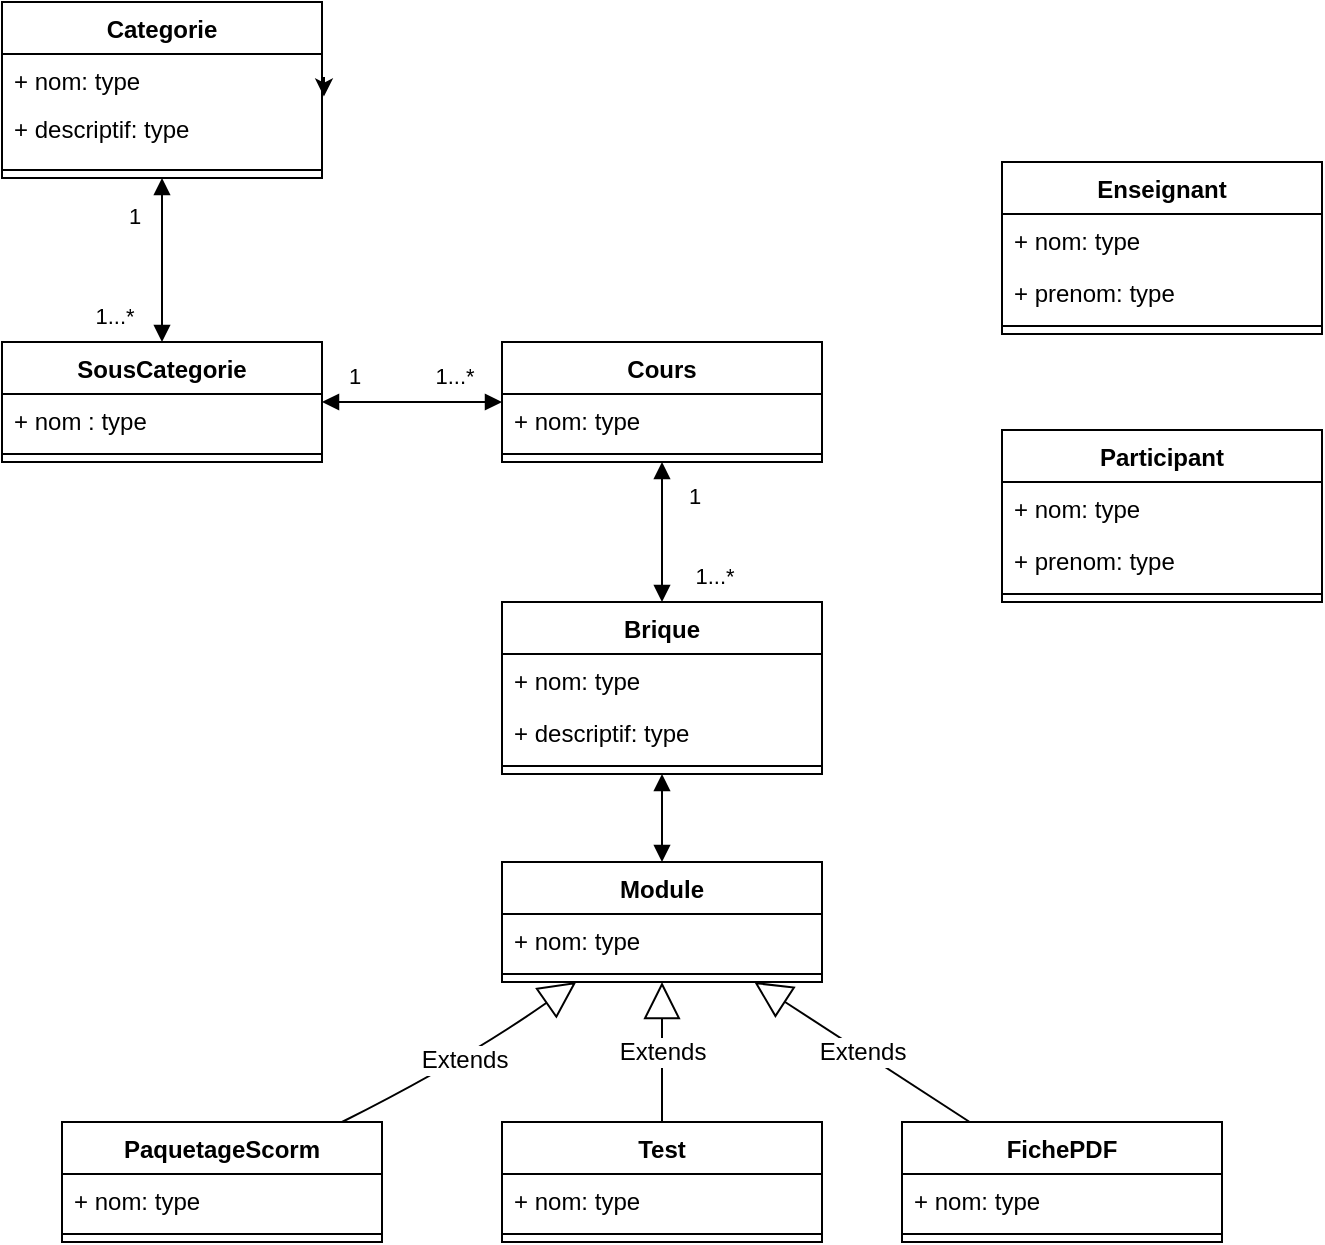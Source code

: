 <mxfile version="24.6.5" type="github">
  <diagram name="Page-1" id="5P17vd139ssyQPTO0akO">
    <mxGraphModel dx="2074" dy="1106" grid="1" gridSize="10" guides="1" tooltips="1" connect="1" arrows="1" fold="1" page="1" pageScale="1" pageWidth="827" pageHeight="1169" math="0" shadow="0">
      <root>
        <mxCell id="0" />
        <mxCell id="1" parent="0" />
        <mxCell id="EZ8QYeV8vMr4wba3S9Pj-7" value="Categorie" style="swimlane;fontStyle=1;align=center;verticalAlign=top;childLayout=stackLayout;horizontal=1;startSize=26;horizontalStack=0;resizeParent=1;resizeParentMax=0;resizeLast=0;collapsible=1;marginBottom=0;whiteSpace=wrap;html=1;" parent="1" vertex="1">
          <mxGeometry x="30" y="20" width="160" height="88" as="geometry" />
        </mxCell>
        <mxCell id="EZ8QYeV8vMr4wba3S9Pj-8" value="+ nom: type" style="text;strokeColor=none;fillColor=none;align=left;verticalAlign=top;spacingLeft=4;spacingRight=4;overflow=hidden;rotatable=0;points=[[0,0.5],[1,0.5]];portConstraint=eastwest;whiteSpace=wrap;html=1;" parent="EZ8QYeV8vMr4wba3S9Pj-7" vertex="1">
          <mxGeometry y="26" width="160" height="24" as="geometry" />
        </mxCell>
        <mxCell id="EZ8QYeV8vMr4wba3S9Pj-25" value="+ descriptif: type" style="text;strokeColor=none;fillColor=none;align=left;verticalAlign=top;spacingLeft=4;spacingRight=4;overflow=hidden;rotatable=0;points=[[0,0.5],[1,0.5]];portConstraint=eastwest;whiteSpace=wrap;html=1;" parent="EZ8QYeV8vMr4wba3S9Pj-7" vertex="1">
          <mxGeometry y="50" width="160" height="30" as="geometry" />
        </mxCell>
        <mxCell id="EZ8QYeV8vMr4wba3S9Pj-9" value="" style="line;strokeWidth=1;fillColor=none;align=left;verticalAlign=middle;spacingTop=-1;spacingLeft=3;spacingRight=3;rotatable=0;labelPosition=right;points=[];portConstraint=eastwest;strokeColor=inherit;" parent="EZ8QYeV8vMr4wba3S9Pj-7" vertex="1">
          <mxGeometry y="80" width="160" height="8" as="geometry" />
        </mxCell>
        <mxCell id="EZ8QYeV8vMr4wba3S9Pj-23" style="edgeStyle=orthogonalEdgeStyle;rounded=0;orthogonalLoop=1;jettySize=auto;html=1;exitX=1;exitY=0.5;exitDx=0;exitDy=0;entryX=1.006;entryY=0.886;entryDx=0;entryDy=0;entryPerimeter=0;" parent="EZ8QYeV8vMr4wba3S9Pj-7" source="EZ8QYeV8vMr4wba3S9Pj-8" target="EZ8QYeV8vMr4wba3S9Pj-8" edge="1">
          <mxGeometry relative="1" as="geometry" />
        </mxCell>
        <mxCell id="EZ8QYeV8vMr4wba3S9Pj-11" value="SousCategorie" style="swimlane;fontStyle=1;align=center;verticalAlign=top;childLayout=stackLayout;horizontal=1;startSize=26;horizontalStack=0;resizeParent=1;resizeParentMax=0;resizeLast=0;collapsible=1;marginBottom=0;whiteSpace=wrap;html=1;" parent="1" vertex="1">
          <mxGeometry x="30" y="190" width="160" height="60" as="geometry" />
        </mxCell>
        <mxCell id="EZ8QYeV8vMr4wba3S9Pj-12" value="+ nom : type" style="text;strokeColor=none;fillColor=none;align=left;verticalAlign=top;spacingLeft=4;spacingRight=4;overflow=hidden;rotatable=0;points=[[0,0.5],[1,0.5]];portConstraint=eastwest;whiteSpace=wrap;html=1;" parent="EZ8QYeV8vMr4wba3S9Pj-11" vertex="1">
          <mxGeometry y="26" width="160" height="26" as="geometry" />
        </mxCell>
        <mxCell id="EZ8QYeV8vMr4wba3S9Pj-13" value="" style="line;strokeWidth=1;fillColor=none;align=left;verticalAlign=middle;spacingTop=-1;spacingLeft=3;spacingRight=3;rotatable=0;labelPosition=right;points=[];portConstraint=eastwest;strokeColor=inherit;" parent="EZ8QYeV8vMr4wba3S9Pj-11" vertex="1">
          <mxGeometry y="52" width="160" height="8" as="geometry" />
        </mxCell>
        <mxCell id="EZ8QYeV8vMr4wba3S9Pj-15" value="Cours" style="swimlane;fontStyle=1;align=center;verticalAlign=top;childLayout=stackLayout;horizontal=1;startSize=26;horizontalStack=0;resizeParent=1;resizeParentMax=0;resizeLast=0;collapsible=1;marginBottom=0;whiteSpace=wrap;html=1;" parent="1" vertex="1">
          <mxGeometry x="280" y="190" width="160" height="60" as="geometry" />
        </mxCell>
        <mxCell id="EZ8QYeV8vMr4wba3S9Pj-16" value="+ nom: type" style="text;strokeColor=none;fillColor=none;align=left;verticalAlign=top;spacingLeft=4;spacingRight=4;overflow=hidden;rotatable=0;points=[[0,0.5],[1,0.5]];portConstraint=eastwest;whiteSpace=wrap;html=1;" parent="EZ8QYeV8vMr4wba3S9Pj-15" vertex="1">
          <mxGeometry y="26" width="160" height="26" as="geometry" />
        </mxCell>
        <mxCell id="EZ8QYeV8vMr4wba3S9Pj-17" value="" style="line;strokeWidth=1;fillColor=none;align=left;verticalAlign=middle;spacingTop=-1;spacingLeft=3;spacingRight=3;rotatable=0;labelPosition=right;points=[];portConstraint=eastwest;strokeColor=inherit;" parent="EZ8QYeV8vMr4wba3S9Pj-15" vertex="1">
          <mxGeometry y="52" width="160" height="8" as="geometry" />
        </mxCell>
        <mxCell id="EZ8QYeV8vMr4wba3S9Pj-19" value="Module" style="swimlane;fontStyle=1;align=center;verticalAlign=top;childLayout=stackLayout;horizontal=1;startSize=26;horizontalStack=0;resizeParent=1;resizeParentMax=0;resizeLast=0;collapsible=1;marginBottom=0;whiteSpace=wrap;html=1;" parent="1" vertex="1">
          <mxGeometry x="280" y="450" width="160" height="60" as="geometry" />
        </mxCell>
        <mxCell id="EZ8QYeV8vMr4wba3S9Pj-20" value="+ nom: type" style="text;strokeColor=none;fillColor=none;align=left;verticalAlign=top;spacingLeft=4;spacingRight=4;overflow=hidden;rotatable=0;points=[[0,0.5],[1,0.5]];portConstraint=eastwest;whiteSpace=wrap;html=1;" parent="EZ8QYeV8vMr4wba3S9Pj-19" vertex="1">
          <mxGeometry y="26" width="160" height="26" as="geometry" />
        </mxCell>
        <mxCell id="EZ8QYeV8vMr4wba3S9Pj-21" value="" style="line;strokeWidth=1;fillColor=none;align=left;verticalAlign=middle;spacingTop=-1;spacingLeft=3;spacingRight=3;rotatable=0;labelPosition=right;points=[];portConstraint=eastwest;strokeColor=inherit;" parent="EZ8QYeV8vMr4wba3S9Pj-19" vertex="1">
          <mxGeometry y="52" width="160" height="8" as="geometry" />
        </mxCell>
        <mxCell id="EZ8QYeV8vMr4wba3S9Pj-34" value="Enseignant" style="swimlane;fontStyle=1;align=center;verticalAlign=top;childLayout=stackLayout;horizontal=1;startSize=26;horizontalStack=0;resizeParent=1;resizeParentMax=0;resizeLast=0;collapsible=1;marginBottom=0;whiteSpace=wrap;html=1;" parent="1" vertex="1">
          <mxGeometry x="530" y="100" width="160" height="86" as="geometry" />
        </mxCell>
        <mxCell id="EZ8QYeV8vMr4wba3S9Pj-35" value="+ nom: type" style="text;strokeColor=none;fillColor=none;align=left;verticalAlign=top;spacingLeft=4;spacingRight=4;overflow=hidden;rotatable=0;points=[[0,0.5],[1,0.5]];portConstraint=eastwest;whiteSpace=wrap;html=1;" parent="EZ8QYeV8vMr4wba3S9Pj-34" vertex="1">
          <mxGeometry y="26" width="160" height="26" as="geometry" />
        </mxCell>
        <mxCell id="EZ8QYeV8vMr4wba3S9Pj-41" value="+ prenom: type" style="text;strokeColor=none;fillColor=none;align=left;verticalAlign=top;spacingLeft=4;spacingRight=4;overflow=hidden;rotatable=0;points=[[0,0.5],[1,0.5]];portConstraint=eastwest;whiteSpace=wrap;html=1;" parent="EZ8QYeV8vMr4wba3S9Pj-34" vertex="1">
          <mxGeometry y="52" width="160" height="26" as="geometry" />
        </mxCell>
        <mxCell id="EZ8QYeV8vMr4wba3S9Pj-36" value="" style="line;strokeWidth=1;fillColor=none;align=left;verticalAlign=middle;spacingTop=-1;spacingLeft=3;spacingRight=3;rotatable=0;labelPosition=right;points=[];portConstraint=eastwest;strokeColor=inherit;" parent="EZ8QYeV8vMr4wba3S9Pj-34" vertex="1">
          <mxGeometry y="78" width="160" height="8" as="geometry" />
        </mxCell>
        <mxCell id="EZ8QYeV8vMr4wba3S9Pj-37" value="Participant" style="swimlane;fontStyle=1;align=center;verticalAlign=top;childLayout=stackLayout;horizontal=1;startSize=26;horizontalStack=0;resizeParent=1;resizeParentMax=0;resizeLast=0;collapsible=1;marginBottom=0;whiteSpace=wrap;html=1;" parent="1" vertex="1">
          <mxGeometry x="530" y="234" width="160" height="86" as="geometry" />
        </mxCell>
        <mxCell id="EZ8QYeV8vMr4wba3S9Pj-38" value="+ nom: type" style="text;strokeColor=none;fillColor=none;align=left;verticalAlign=top;spacingLeft=4;spacingRight=4;overflow=hidden;rotatable=0;points=[[0,0.5],[1,0.5]];portConstraint=eastwest;whiteSpace=wrap;html=1;" parent="EZ8QYeV8vMr4wba3S9Pj-37" vertex="1">
          <mxGeometry y="26" width="160" height="26" as="geometry" />
        </mxCell>
        <mxCell id="EZ8QYeV8vMr4wba3S9Pj-40" value="+ prenom: type" style="text;strokeColor=none;fillColor=none;align=left;verticalAlign=top;spacingLeft=4;spacingRight=4;overflow=hidden;rotatable=0;points=[[0,0.5],[1,0.5]];portConstraint=eastwest;whiteSpace=wrap;html=1;" parent="EZ8QYeV8vMr4wba3S9Pj-37" vertex="1">
          <mxGeometry y="52" width="160" height="26" as="geometry" />
        </mxCell>
        <mxCell id="EZ8QYeV8vMr4wba3S9Pj-39" value="" style="line;strokeWidth=1;fillColor=none;align=left;verticalAlign=middle;spacingTop=-1;spacingLeft=3;spacingRight=3;rotatable=0;labelPosition=right;points=[];portConstraint=eastwest;strokeColor=inherit;" parent="EZ8QYeV8vMr4wba3S9Pj-37" vertex="1">
          <mxGeometry y="78" width="160" height="8" as="geometry" />
        </mxCell>
        <mxCell id="-K7vnL6-wSlP9s5uppRU-3" value="Extends" style="endArrow=block;endSize=16;endFill=0;html=1;rounded=0;fontSize=12;curved=1;" parent="1" source="-K7vnL6-wSlP9s5uppRU-4" target="EZ8QYeV8vMr4wba3S9Pj-19" edge="1">
          <mxGeometry width="160" relative="1" as="geometry">
            <mxPoint x="110" y="520" as="sourcePoint" />
            <mxPoint x="180" y="530" as="targetPoint" />
            <Array as="points">
              <mxPoint x="260" y="550" />
            </Array>
          </mxGeometry>
        </mxCell>
        <mxCell id="-K7vnL6-wSlP9s5uppRU-4" value="PaquetageScorm" style="swimlane;fontStyle=1;align=center;verticalAlign=top;childLayout=stackLayout;horizontal=1;startSize=26;horizontalStack=0;resizeParent=1;resizeParentMax=0;resizeLast=0;collapsible=1;marginBottom=0;whiteSpace=wrap;html=1;" parent="1" vertex="1">
          <mxGeometry x="60" y="580" width="160" height="60" as="geometry" />
        </mxCell>
        <mxCell id="-K7vnL6-wSlP9s5uppRU-5" value="+ nom: type" style="text;strokeColor=none;fillColor=none;align=left;verticalAlign=top;spacingLeft=4;spacingRight=4;overflow=hidden;rotatable=0;points=[[0,0.5],[1,0.5]];portConstraint=eastwest;whiteSpace=wrap;html=1;" parent="-K7vnL6-wSlP9s5uppRU-4" vertex="1">
          <mxGeometry y="26" width="160" height="26" as="geometry" />
        </mxCell>
        <mxCell id="-K7vnL6-wSlP9s5uppRU-6" value="" style="line;strokeWidth=1;fillColor=none;align=left;verticalAlign=middle;spacingTop=-1;spacingLeft=3;spacingRight=3;rotatable=0;labelPosition=right;points=[];portConstraint=eastwest;strokeColor=inherit;" parent="-K7vnL6-wSlP9s5uppRU-4" vertex="1">
          <mxGeometry y="52" width="160" height="8" as="geometry" />
        </mxCell>
        <mxCell id="-K7vnL6-wSlP9s5uppRU-7" value="Brique" style="swimlane;fontStyle=1;align=center;verticalAlign=top;childLayout=stackLayout;horizontal=1;startSize=26;horizontalStack=0;resizeParent=1;resizeParentMax=0;resizeLast=0;collapsible=1;marginBottom=0;whiteSpace=wrap;html=1;" parent="1" vertex="1">
          <mxGeometry x="280" y="320" width="160" height="86" as="geometry" />
        </mxCell>
        <mxCell id="-K7vnL6-wSlP9s5uppRU-8" value="+ nom: type" style="text;strokeColor=none;fillColor=none;align=left;verticalAlign=top;spacingLeft=4;spacingRight=4;overflow=hidden;rotatable=0;points=[[0,0.5],[1,0.5]];portConstraint=eastwest;whiteSpace=wrap;html=1;" parent="-K7vnL6-wSlP9s5uppRU-7" vertex="1">
          <mxGeometry y="26" width="160" height="26" as="geometry" />
        </mxCell>
        <mxCell id="KC3h4wBFVwhN8VuMk0js-12" value="&lt;font style=&quot;vertical-align: inherit;&quot;&gt;&lt;font style=&quot;vertical-align: inherit;&quot;&gt;+ descriptif: type&lt;/font&gt;&lt;/font&gt;" style="text;strokeColor=none;fillColor=none;align=left;verticalAlign=top;spacingLeft=4;spacingRight=4;overflow=hidden;rotatable=0;points=[[0,0.5],[1,0.5]];portConstraint=eastwest;whiteSpace=wrap;html=1;" vertex="1" parent="-K7vnL6-wSlP9s5uppRU-7">
          <mxGeometry y="52" width="160" height="26" as="geometry" />
        </mxCell>
        <mxCell id="-K7vnL6-wSlP9s5uppRU-9" value="" style="line;strokeWidth=1;fillColor=none;align=left;verticalAlign=middle;spacingTop=-1;spacingLeft=3;spacingRight=3;rotatable=0;labelPosition=right;points=[];portConstraint=eastwest;strokeColor=inherit;" parent="-K7vnL6-wSlP9s5uppRU-7" vertex="1">
          <mxGeometry y="78" width="160" height="8" as="geometry" />
        </mxCell>
        <mxCell id="-K7vnL6-wSlP9s5uppRU-12" value="Extends" style="endArrow=block;endSize=16;endFill=0;html=1;rounded=0;fontSize=12;curved=1;" parent="1" source="-K7vnL6-wSlP9s5uppRU-13" target="EZ8QYeV8vMr4wba3S9Pj-19" edge="1">
          <mxGeometry width="160" relative="1" as="geometry">
            <mxPoint x="408" y="520" as="sourcePoint" />
            <mxPoint x="400" y="550" as="targetPoint" />
          </mxGeometry>
        </mxCell>
        <mxCell id="-K7vnL6-wSlP9s5uppRU-13" value="&lt;font style=&quot;vertical-align: inherit;&quot;&gt;&lt;font style=&quot;vertical-align: inherit;&quot;&gt;Test&lt;/font&gt;&lt;/font&gt;" style="swimlane;fontStyle=1;align=center;verticalAlign=top;childLayout=stackLayout;horizontal=1;startSize=26;horizontalStack=0;resizeParent=1;resizeParentMax=0;resizeLast=0;collapsible=1;marginBottom=0;whiteSpace=wrap;html=1;" parent="1" vertex="1">
          <mxGeometry x="280" y="580" width="160" height="60" as="geometry" />
        </mxCell>
        <mxCell id="-K7vnL6-wSlP9s5uppRU-14" value="+ nom: type" style="text;strokeColor=none;fillColor=none;align=left;verticalAlign=top;spacingLeft=4;spacingRight=4;overflow=hidden;rotatable=0;points=[[0,0.5],[1,0.5]];portConstraint=eastwest;whiteSpace=wrap;html=1;" parent="-K7vnL6-wSlP9s5uppRU-13" vertex="1">
          <mxGeometry y="26" width="160" height="26" as="geometry" />
        </mxCell>
        <mxCell id="-K7vnL6-wSlP9s5uppRU-15" value="" style="line;strokeWidth=1;fillColor=none;align=left;verticalAlign=middle;spacingTop=-1;spacingLeft=3;spacingRight=3;rotatable=0;labelPosition=right;points=[];portConstraint=eastwest;strokeColor=inherit;" parent="-K7vnL6-wSlP9s5uppRU-13" vertex="1">
          <mxGeometry y="52" width="160" height="8" as="geometry" />
        </mxCell>
        <mxCell id="-K7vnL6-wSlP9s5uppRU-16" value="&lt;font style=&quot;vertical-align: inherit;&quot;&gt;&lt;font style=&quot;vertical-align: inherit;&quot;&gt;&lt;font style=&quot;vertical-align: inherit;&quot;&gt;&lt;font style=&quot;vertical-align: inherit;&quot;&gt;FichePDF&lt;/font&gt;&lt;/font&gt;&lt;/font&gt;&lt;/font&gt;" style="swimlane;fontStyle=1;align=center;verticalAlign=top;childLayout=stackLayout;horizontal=1;startSize=26;horizontalStack=0;resizeParent=1;resizeParentMax=0;resizeLast=0;collapsible=1;marginBottom=0;whiteSpace=wrap;html=1;" parent="1" vertex="1">
          <mxGeometry x="480" y="580" width="160" height="60" as="geometry" />
        </mxCell>
        <mxCell id="-K7vnL6-wSlP9s5uppRU-17" value="+ nom: type" style="text;strokeColor=none;fillColor=none;align=left;verticalAlign=top;spacingLeft=4;spacingRight=4;overflow=hidden;rotatable=0;points=[[0,0.5],[1,0.5]];portConstraint=eastwest;whiteSpace=wrap;html=1;" parent="-K7vnL6-wSlP9s5uppRU-16" vertex="1">
          <mxGeometry y="26" width="160" height="26" as="geometry" />
        </mxCell>
        <mxCell id="-K7vnL6-wSlP9s5uppRU-18" value="" style="line;strokeWidth=1;fillColor=none;align=left;verticalAlign=middle;spacingTop=-1;spacingLeft=3;spacingRight=3;rotatable=0;labelPosition=right;points=[];portConstraint=eastwest;strokeColor=inherit;" parent="-K7vnL6-wSlP9s5uppRU-16" vertex="1">
          <mxGeometry y="52" width="160" height="8" as="geometry" />
        </mxCell>
        <mxCell id="-K7vnL6-wSlP9s5uppRU-19" value="Extends" style="endArrow=block;endSize=16;endFill=0;html=1;rounded=0;fontSize=12;curved=1;" parent="1" source="-K7vnL6-wSlP9s5uppRU-16" target="EZ8QYeV8vMr4wba3S9Pj-19" edge="1">
          <mxGeometry width="160" relative="1" as="geometry">
            <mxPoint x="480" y="480" as="sourcePoint" />
            <mxPoint x="550" y="540" as="targetPoint" />
          </mxGeometry>
        </mxCell>
        <mxCell id="KC3h4wBFVwhN8VuMk0js-1" value="" style="endArrow=block;startArrow=block;endFill=1;startFill=1;html=1;rounded=0;" edge="1" parent="1" source="-K7vnL6-wSlP9s5uppRU-7" target="EZ8QYeV8vMr4wba3S9Pj-19">
          <mxGeometry width="160" relative="1" as="geometry">
            <mxPoint x="520" y="450" as="sourcePoint" />
            <mxPoint x="680" y="450" as="targetPoint" />
          </mxGeometry>
        </mxCell>
        <mxCell id="KC3h4wBFVwhN8VuMk0js-2" value="" style="endArrow=block;startArrow=block;endFill=1;startFill=1;html=1;rounded=0;" edge="1" parent="1" source="EZ8QYeV8vMr4wba3S9Pj-7" target="EZ8QYeV8vMr4wba3S9Pj-11">
          <mxGeometry width="160" relative="1" as="geometry">
            <mxPoint x="290" y="120" as="sourcePoint" />
            <mxPoint x="450" y="120" as="targetPoint" />
          </mxGeometry>
        </mxCell>
        <mxCell id="KC3h4wBFVwhN8VuMk0js-3" value="" style="endArrow=block;startArrow=block;endFill=1;startFill=1;html=1;rounded=0;" edge="1" parent="1" source="EZ8QYeV8vMr4wba3S9Pj-15" target="EZ8QYeV8vMr4wba3S9Pj-11">
          <mxGeometry width="160" relative="1" as="geometry">
            <mxPoint x="120" y="118" as="sourcePoint" />
            <mxPoint x="120" y="200" as="targetPoint" />
            <Array as="points" />
          </mxGeometry>
        </mxCell>
        <mxCell id="KC3h4wBFVwhN8VuMk0js-4" value="" style="endArrow=block;startArrow=block;endFill=1;startFill=1;html=1;rounded=0;" edge="1" parent="1" source="-K7vnL6-wSlP9s5uppRU-7" target="EZ8QYeV8vMr4wba3S9Pj-15">
          <mxGeometry width="160" relative="1" as="geometry">
            <mxPoint x="260" y="300" as="sourcePoint" />
            <mxPoint x="170" y="300" as="targetPoint" />
            <Array as="points" />
          </mxGeometry>
        </mxCell>
        <mxCell id="KC3h4wBFVwhN8VuMk0js-6" value="&lt;font style=&quot;vertical-align: inherit;&quot;&gt;&lt;font style=&quot;vertical-align: inherit;&quot;&gt;&lt;font style=&quot;vertical-align: inherit;&quot;&gt;&lt;font style=&quot;vertical-align: inherit;&quot;&gt;1&lt;/font&gt;&lt;/font&gt;&lt;/font&gt;&lt;/font&gt;" style="edgeLabel;html=1;align=center;verticalAlign=middle;resizable=0;points=[];" vertex="1" connectable="0" parent="1">
          <mxGeometry x="70" y="120" as="geometry">
            <mxPoint x="26" y="7" as="offset" />
          </mxGeometry>
        </mxCell>
        <mxCell id="KC3h4wBFVwhN8VuMk0js-7" value="&lt;font style=&quot;vertical-align: inherit;&quot;&gt;&lt;font style=&quot;vertical-align: inherit;&quot;&gt;&lt;font style=&quot;vertical-align: inherit;&quot;&gt;&lt;font style=&quot;vertical-align: inherit;&quot;&gt;&lt;font style=&quot;vertical-align: inherit;&quot;&gt;&lt;font style=&quot;vertical-align: inherit;&quot;&gt;1...*&lt;/font&gt;&lt;/font&gt;&lt;/font&gt;&lt;/font&gt;&lt;/font&gt;&lt;/font&gt;" style="edgeLabel;html=1;align=center;verticalAlign=middle;resizable=0;points=[];" vertex="1" connectable="0" parent="1">
          <mxGeometry x="60" y="170" as="geometry">
            <mxPoint x="26" y="7" as="offset" />
          </mxGeometry>
        </mxCell>
        <mxCell id="KC3h4wBFVwhN8VuMk0js-8" value="&lt;font style=&quot;vertical-align: inherit;&quot;&gt;&lt;font style=&quot;vertical-align: inherit;&quot;&gt;&lt;font style=&quot;vertical-align: inherit;&quot;&gt;&lt;font style=&quot;vertical-align: inherit;&quot;&gt;1&lt;/font&gt;&lt;/font&gt;&lt;/font&gt;&lt;/font&gt;" style="edgeLabel;html=1;align=center;verticalAlign=middle;resizable=0;points=[];" vertex="1" connectable="0" parent="1">
          <mxGeometry x="180" y="200" as="geometry">
            <mxPoint x="26" y="7" as="offset" />
          </mxGeometry>
        </mxCell>
        <mxCell id="KC3h4wBFVwhN8VuMk0js-9" value="&lt;font style=&quot;vertical-align: inherit;&quot;&gt;&lt;font style=&quot;vertical-align: inherit;&quot;&gt;&lt;font style=&quot;vertical-align: inherit;&quot;&gt;&lt;font style=&quot;vertical-align: inherit;&quot;&gt;&lt;font style=&quot;vertical-align: inherit;&quot;&gt;&lt;font style=&quot;vertical-align: inherit;&quot;&gt;1...*&lt;/font&gt;&lt;/font&gt;&lt;/font&gt;&lt;/font&gt;&lt;/font&gt;&lt;/font&gt;" style="edgeLabel;html=1;align=center;verticalAlign=middle;resizable=0;points=[];" vertex="1" connectable="0" parent="1">
          <mxGeometry x="230" y="200" as="geometry">
            <mxPoint x="26" y="7" as="offset" />
          </mxGeometry>
        </mxCell>
        <mxCell id="KC3h4wBFVwhN8VuMk0js-10" value="&lt;font style=&quot;vertical-align: inherit;&quot;&gt;&lt;font style=&quot;vertical-align: inherit;&quot;&gt;&lt;font style=&quot;vertical-align: inherit;&quot;&gt;&lt;font style=&quot;vertical-align: inherit;&quot;&gt;1&lt;/font&gt;&lt;/font&gt;&lt;/font&gt;&lt;/font&gt;" style="edgeLabel;html=1;align=center;verticalAlign=middle;resizable=0;points=[];" vertex="1" connectable="0" parent="1">
          <mxGeometry x="350" y="260" as="geometry">
            <mxPoint x="26" y="7" as="offset" />
          </mxGeometry>
        </mxCell>
        <mxCell id="KC3h4wBFVwhN8VuMk0js-11" value="&lt;font style=&quot;vertical-align: inherit;&quot;&gt;&lt;font style=&quot;vertical-align: inherit;&quot;&gt;&lt;font style=&quot;vertical-align: inherit;&quot;&gt;&lt;font style=&quot;vertical-align: inherit;&quot;&gt;&lt;font style=&quot;vertical-align: inherit;&quot;&gt;&lt;font style=&quot;vertical-align: inherit;&quot;&gt;1...*&lt;/font&gt;&lt;/font&gt;&lt;/font&gt;&lt;/font&gt;&lt;/font&gt;&lt;/font&gt;" style="edgeLabel;html=1;align=center;verticalAlign=middle;resizable=0;points=[];" vertex="1" connectable="0" parent="1">
          <mxGeometry x="360" y="300" as="geometry">
            <mxPoint x="26" y="7" as="offset" />
          </mxGeometry>
        </mxCell>
      </root>
    </mxGraphModel>
  </diagram>
</mxfile>
